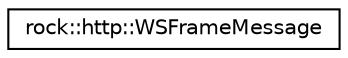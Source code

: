 digraph "类继承关系图"
{
 // LATEX_PDF_SIZE
  edge [fontname="Helvetica",fontsize="10",labelfontname="Helvetica",labelfontsize="10"];
  node [fontname="Helvetica",fontsize="10",shape=record];
  rankdir="LR";
  Node0 [label="rock::http::WSFrameMessage",height=0.2,width=0.4,color="black", fillcolor="white", style="filled",URL="$classrock_1_1http_1_1WSFrameMessage.html",tooltip=" "];
}
